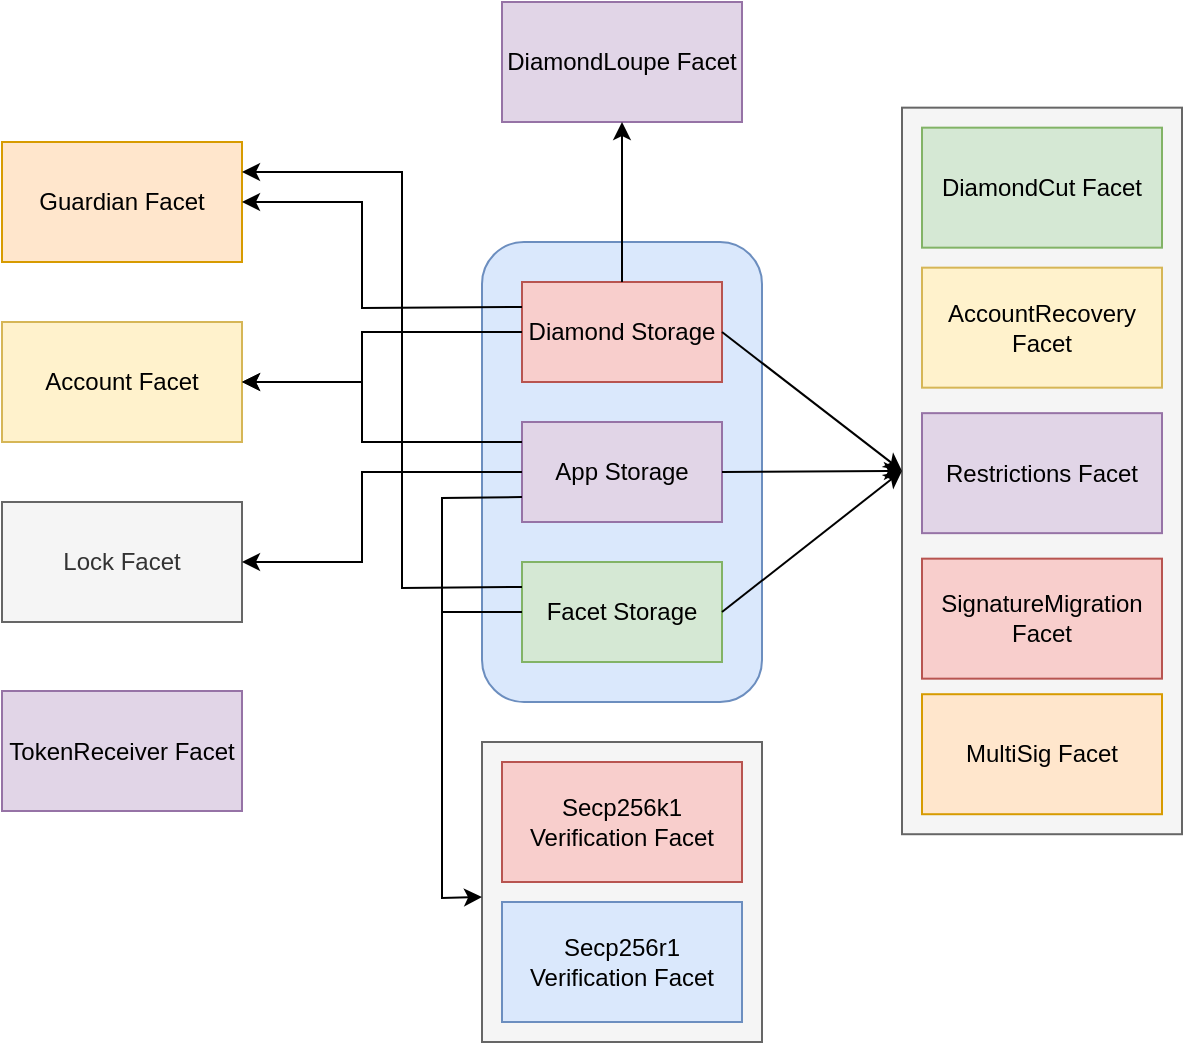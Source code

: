 <mxfile version="24.4.7" type="device">
  <diagram name="페이지-1" id="6XC6FyblOOuQ-mbv5QY3">
    <mxGraphModel dx="1080" dy="616" grid="1" gridSize="10" guides="1" tooltips="1" connect="1" arrows="1" fold="1" page="1" pageScale="1" pageWidth="827" pageHeight="1169" math="0" shadow="0">
      <root>
        <mxCell id="0" />
        <mxCell id="1" parent="0" />
        <mxCell id="cdTFU0mOnDNpmQIiJ1Mk-2" value="" style="rounded=0;whiteSpace=wrap;html=1;fillColor=#f5f5f5;fontColor=#333333;strokeColor=#666666;" parent="1" vertex="1">
          <mxGeometry x="280" y="410" width="140" height="150" as="geometry" />
        </mxCell>
        <mxCell id="99Fx5qbN-KE4hAr0jCfI-25" value="" style="rounded=0;whiteSpace=wrap;html=1;fillColor=#f5f5f5;fontColor=#333333;strokeColor=#666666;" parent="1" vertex="1">
          <mxGeometry x="490" y="92.83" width="140" height="363.28" as="geometry" />
        </mxCell>
        <mxCell id="99Fx5qbN-KE4hAr0jCfI-1" value="" style="rounded=1;whiteSpace=wrap;html=1;fillColor=#dae8fc;strokeColor=#6c8ebf;" parent="1" vertex="1">
          <mxGeometry x="280" y="160" width="140" height="230" as="geometry" />
        </mxCell>
        <mxCell id="99Fx5qbN-KE4hAr0jCfI-2" value="Diamond Storage" style="rounded=0;whiteSpace=wrap;html=1;fillColor=#f8cecc;strokeColor=#b85450;" parent="1" vertex="1">
          <mxGeometry x="300" y="180" width="100" height="50" as="geometry" />
        </mxCell>
        <mxCell id="99Fx5qbN-KE4hAr0jCfI-3" value="App Storage" style="rounded=0;whiteSpace=wrap;html=1;fillColor=#e1d5e7;strokeColor=#9673a6;" parent="1" vertex="1">
          <mxGeometry x="300" y="250" width="100" height="50" as="geometry" />
        </mxCell>
        <mxCell id="99Fx5qbN-KE4hAr0jCfI-4" value="Facet Storage" style="rounded=0;whiteSpace=wrap;html=1;fillColor=#d5e8d4;strokeColor=#82b366;" parent="1" vertex="1">
          <mxGeometry x="300" y="320" width="100" height="50" as="geometry" />
        </mxCell>
        <mxCell id="99Fx5qbN-KE4hAr0jCfI-5" value="Secp256k1 Verification Facet" style="rounded=0;whiteSpace=wrap;html=1;fillColor=#f8cecc;strokeColor=#b85450;" parent="1" vertex="1">
          <mxGeometry x="290" y="420" width="120" height="60" as="geometry" />
        </mxCell>
        <mxCell id="99Fx5qbN-KE4hAr0jCfI-6" value="DiamondCut Facet" style="rounded=0;whiteSpace=wrap;html=1;fillColor=#d5e8d4;strokeColor=#82b366;" parent="1" vertex="1">
          <mxGeometry x="500" y="102.83" width="120" height="60" as="geometry" />
        </mxCell>
        <mxCell id="99Fx5qbN-KE4hAr0jCfI-7" value="DiamondLoupe Facet" style="rounded=0;whiteSpace=wrap;html=1;fillColor=#e1d5e7;strokeColor=#9673a6;" parent="1" vertex="1">
          <mxGeometry x="290" y="40" width="120" height="60" as="geometry" />
        </mxCell>
        <mxCell id="99Fx5qbN-KE4hAr0jCfI-8" value="Account Facet" style="rounded=0;whiteSpace=wrap;html=1;fillColor=#fff2cc;strokeColor=#d6b656;" parent="1" vertex="1">
          <mxGeometry x="40" y="200" width="120" height="60" as="geometry" />
        </mxCell>
        <mxCell id="99Fx5qbN-KE4hAr0jCfI-9" value="Restrictions Facet" style="rounded=0;whiteSpace=wrap;html=1;fillColor=#e1d5e7;strokeColor=#9673a6;" parent="1" vertex="1">
          <mxGeometry x="500" y="245.58" width="120" height="60" as="geometry" />
        </mxCell>
        <mxCell id="99Fx5qbN-KE4hAr0jCfI-10" value="Guardian Facet" style="rounded=0;whiteSpace=wrap;html=1;fillColor=#ffe6cc;strokeColor=#d79b00;" parent="1" vertex="1">
          <mxGeometry x="40" y="110" width="120" height="60" as="geometry" />
        </mxCell>
        <mxCell id="99Fx5qbN-KE4hAr0jCfI-11" value="AccountRecovery Facet" style="rounded=0;whiteSpace=wrap;html=1;fillColor=#fff2cc;strokeColor=#d6b656;" parent="1" vertex="1">
          <mxGeometry x="500" y="172.83" width="120" height="60" as="geometry" />
        </mxCell>
        <mxCell id="99Fx5qbN-KE4hAr0jCfI-12" value="SignatureMigration Facet" style="rounded=0;whiteSpace=wrap;html=1;fillColor=#f8cecc;strokeColor=#b85450;" parent="1" vertex="1">
          <mxGeometry x="500" y="318.33" width="120" height="60" as="geometry" />
        </mxCell>
        <mxCell id="99Fx5qbN-KE4hAr0jCfI-13" value="Lock Facet" style="rounded=0;whiteSpace=wrap;html=1;fillColor=#f5f5f5;fontColor=#333333;strokeColor=#666666;" parent="1" vertex="1">
          <mxGeometry x="40" y="290" width="120" height="60" as="geometry" />
        </mxCell>
        <mxCell id="99Fx5qbN-KE4hAr0jCfI-14" value="Secp256r1 Verification Facet" style="rounded=0;whiteSpace=wrap;html=1;fillColor=#dae8fc;strokeColor=#6c8ebf;" parent="1" vertex="1">
          <mxGeometry x="290" y="490" width="120" height="60" as="geometry" />
        </mxCell>
        <mxCell id="99Fx5qbN-KE4hAr0jCfI-16" value="" style="endArrow=classic;html=1;rounded=0;entryX=0.5;entryY=1;entryDx=0;entryDy=0;exitX=0.5;exitY=0;exitDx=0;exitDy=0;" parent="1" source="99Fx5qbN-KE4hAr0jCfI-2" target="99Fx5qbN-KE4hAr0jCfI-7" edge="1">
          <mxGeometry width="50" height="50" relative="1" as="geometry">
            <mxPoint x="390" y="260" as="sourcePoint" />
            <mxPoint x="440" y="210" as="targetPoint" />
          </mxGeometry>
        </mxCell>
        <mxCell id="99Fx5qbN-KE4hAr0jCfI-20" value="" style="endArrow=classic;html=1;rounded=0;entryX=1;entryY=0.5;entryDx=0;entryDy=0;exitX=0;exitY=0.5;exitDx=0;exitDy=0;" parent="1" source="99Fx5qbN-KE4hAr0jCfI-2" target="99Fx5qbN-KE4hAr0jCfI-8" edge="1">
          <mxGeometry width="50" height="50" relative="1" as="geometry">
            <mxPoint x="390" y="280" as="sourcePoint" />
            <mxPoint x="440" y="230" as="targetPoint" />
            <Array as="points">
              <mxPoint x="220" y="205" />
              <mxPoint x="220" y="230" />
            </Array>
          </mxGeometry>
        </mxCell>
        <mxCell id="99Fx5qbN-KE4hAr0jCfI-21" value="" style="endArrow=classic;html=1;rounded=0;exitX=0;exitY=0.2;exitDx=0;exitDy=0;entryX=1;entryY=0.5;entryDx=0;entryDy=0;exitPerimeter=0;" parent="1" source="99Fx5qbN-KE4hAr0jCfI-3" target="99Fx5qbN-KE4hAr0jCfI-8" edge="1">
          <mxGeometry width="50" height="50" relative="1" as="geometry">
            <mxPoint x="390" y="280" as="sourcePoint" />
            <mxPoint x="160" y="300" as="targetPoint" />
            <Array as="points">
              <mxPoint x="220" y="260" />
              <mxPoint x="220" y="230" />
            </Array>
          </mxGeometry>
        </mxCell>
        <mxCell id="99Fx5qbN-KE4hAr0jCfI-26" value="" style="endArrow=classic;html=1;rounded=0;exitX=1;exitY=0.5;exitDx=0;exitDy=0;entryX=0;entryY=0.5;entryDx=0;entryDy=0;" parent="1" source="99Fx5qbN-KE4hAr0jCfI-2" target="99Fx5qbN-KE4hAr0jCfI-25" edge="1">
          <mxGeometry width="50" height="50" relative="1" as="geometry">
            <mxPoint x="400" y="210" as="sourcePoint" />
            <mxPoint x="450" y="160" as="targetPoint" />
          </mxGeometry>
        </mxCell>
        <mxCell id="99Fx5qbN-KE4hAr0jCfI-27" value="" style="endArrow=classic;html=1;rounded=0;exitX=1;exitY=0.5;exitDx=0;exitDy=0;entryX=0;entryY=0.5;entryDx=0;entryDy=0;" parent="1" source="99Fx5qbN-KE4hAr0jCfI-3" target="99Fx5qbN-KE4hAr0jCfI-25" edge="1">
          <mxGeometry width="50" height="50" relative="1" as="geometry">
            <mxPoint x="390" y="270" as="sourcePoint" />
            <mxPoint x="440" y="220" as="targetPoint" />
          </mxGeometry>
        </mxCell>
        <mxCell id="99Fx5qbN-KE4hAr0jCfI-28" value="" style="endArrow=classic;html=1;rounded=0;exitX=1;exitY=0.5;exitDx=0;exitDy=0;entryX=0;entryY=0.5;entryDx=0;entryDy=0;" parent="1" source="99Fx5qbN-KE4hAr0jCfI-4" target="99Fx5qbN-KE4hAr0jCfI-25" edge="1">
          <mxGeometry width="50" height="50" relative="1" as="geometry">
            <mxPoint x="390" y="270" as="sourcePoint" />
            <mxPoint x="440" y="220" as="targetPoint" />
          </mxGeometry>
        </mxCell>
        <mxCell id="99Fx5qbN-KE4hAr0jCfI-30" value="" style="endArrow=classic;html=1;rounded=0;entryX=1;entryY=0.5;entryDx=0;entryDy=0;exitX=0;exitY=0.5;exitDx=0;exitDy=0;" parent="1" source="99Fx5qbN-KE4hAr0jCfI-3" target="99Fx5qbN-KE4hAr0jCfI-13" edge="1">
          <mxGeometry width="50" height="50" relative="1" as="geometry">
            <mxPoint x="390" y="270" as="sourcePoint" />
            <mxPoint x="440" y="220" as="targetPoint" />
            <Array as="points">
              <mxPoint x="220" y="275" />
              <mxPoint x="220" y="320" />
            </Array>
          </mxGeometry>
        </mxCell>
        <mxCell id="cdTFU0mOnDNpmQIiJ1Mk-1" style="edgeStyle=orthogonalEdgeStyle;rounded=0;orthogonalLoop=1;jettySize=auto;html=1;exitX=0.5;exitY=1;exitDx=0;exitDy=0;" parent="1" source="99Fx5qbN-KE4hAr0jCfI-25" target="99Fx5qbN-KE4hAr0jCfI-25" edge="1">
          <mxGeometry relative="1" as="geometry" />
        </mxCell>
        <mxCell id="cdTFU0mOnDNpmQIiJ1Mk-3" value="" style="endArrow=classic;html=1;rounded=0;entryX=0;entryY=0.5;entryDx=0;entryDy=0;exitX=0;exitY=0.75;exitDx=0;exitDy=0;" parent="1" source="99Fx5qbN-KE4hAr0jCfI-3" edge="1">
          <mxGeometry width="50" height="50" relative="1" as="geometry">
            <mxPoint x="300" y="290" as="sourcePoint" />
            <mxPoint x="280" y="487.5" as="targetPoint" />
            <Array as="points">
              <mxPoint x="260" y="288" />
              <mxPoint x="260" y="488" />
            </Array>
          </mxGeometry>
        </mxCell>
        <mxCell id="cdTFU0mOnDNpmQIiJ1Mk-5" value="" style="endArrow=none;html=1;rounded=0;exitX=0;exitY=0.5;exitDx=0;exitDy=0;endFill=0;" parent="1" source="99Fx5qbN-KE4hAr0jCfI-4" edge="1">
          <mxGeometry width="50" height="50" relative="1" as="geometry">
            <mxPoint x="380" y="480" as="sourcePoint" />
            <mxPoint x="260" y="470" as="targetPoint" />
            <Array as="points">
              <mxPoint x="260" y="345" />
              <mxPoint x="260" y="470" />
            </Array>
          </mxGeometry>
        </mxCell>
        <mxCell id="cdTFU0mOnDNpmQIiJ1Mk-6" value="TokenReceiver Facet" style="rounded=0;whiteSpace=wrap;html=1;fillColor=#e1d5e7;strokeColor=#9673a6;" parent="1" vertex="1">
          <mxGeometry x="40" y="384.5" width="120" height="60" as="geometry" />
        </mxCell>
        <mxCell id="xHV_Q11_1a1_BbXwxz8X-1" value="" style="endArrow=classic;html=1;rounded=0;entryX=1;entryY=0.5;entryDx=0;entryDy=0;exitX=0;exitY=0.25;exitDx=0;exitDy=0;" edge="1" parent="1" source="99Fx5qbN-KE4hAr0jCfI-2" target="99Fx5qbN-KE4hAr0jCfI-10">
          <mxGeometry width="50" height="50" relative="1" as="geometry">
            <mxPoint x="400" y="330" as="sourcePoint" />
            <mxPoint x="450" y="280" as="targetPoint" />
            <Array as="points">
              <mxPoint x="220" y="193" />
              <mxPoint x="220" y="140" />
            </Array>
          </mxGeometry>
        </mxCell>
        <mxCell id="xHV_Q11_1a1_BbXwxz8X-2" value="" style="endArrow=classic;html=1;rounded=0;exitX=0;exitY=0.25;exitDx=0;exitDy=0;entryX=1;entryY=0.25;entryDx=0;entryDy=0;" edge="1" parent="1" source="99Fx5qbN-KE4hAr0jCfI-4" target="99Fx5qbN-KE4hAr0jCfI-10">
          <mxGeometry width="50" height="50" relative="1" as="geometry">
            <mxPoint x="400" y="330" as="sourcePoint" />
            <mxPoint x="160" y="140" as="targetPoint" />
            <Array as="points">
              <mxPoint x="240" y="333" />
              <mxPoint x="240" y="125" />
            </Array>
          </mxGeometry>
        </mxCell>
        <mxCell id="xHV_Q11_1a1_BbXwxz8X-4" value="MultiSig Facet" style="rounded=0;whiteSpace=wrap;html=1;fillColor=#ffe6cc;strokeColor=#d79b00;" vertex="1" parent="1">
          <mxGeometry x="500" y="386.11" width="120" height="60" as="geometry" />
        </mxCell>
      </root>
    </mxGraphModel>
  </diagram>
</mxfile>
